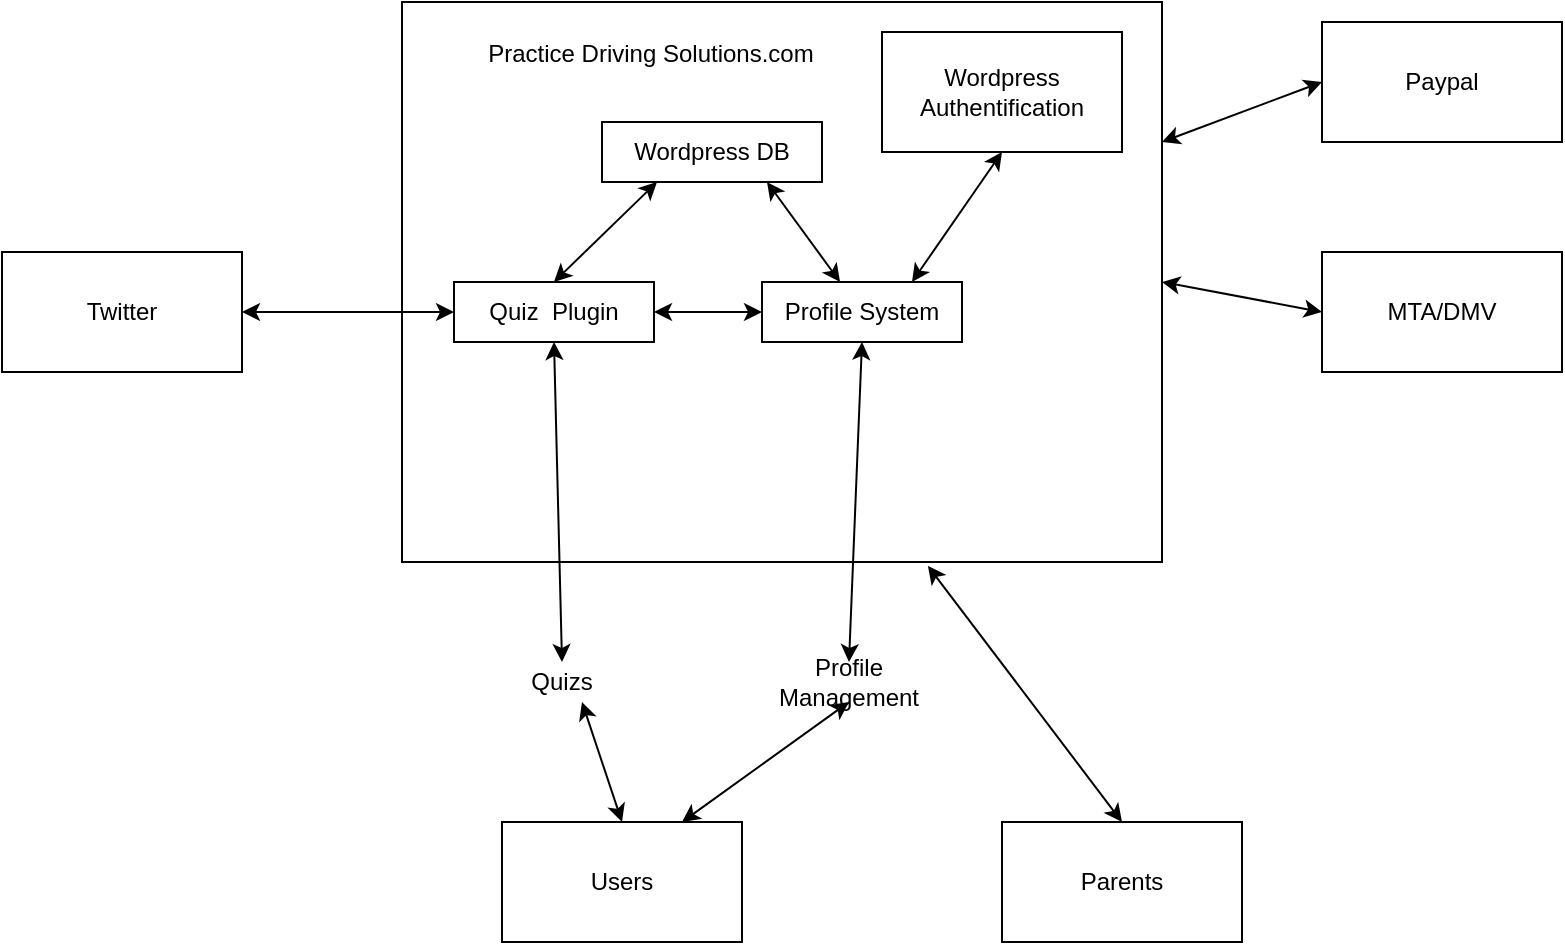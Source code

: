 <mxfile version="12.2.0" type="device" pages="1"><diagram id="YhmKF0I2kHTo_Qktv9gK" name="Page-1"><mxGraphModel dx="1102" dy="601" grid="1" gridSize="10" guides="1" tooltips="1" connect="1" arrows="1" fold="1" page="1" pageScale="1" pageWidth="850" pageHeight="1100" math="0" shadow="0"><root><mxCell id="0"/><mxCell id="1" parent="0"/><mxCell id="VwQB285NmW2SmXVFmfXD-6" value="" style="group" vertex="1" connectable="0" parent="1"><mxGeometry x="210" y="40" width="380" height="280" as="geometry"/></mxCell><mxCell id="VwQB285NmW2SmXVFmfXD-1" value="" style="rounded=0;whiteSpace=wrap;html=1;labelPosition=center;verticalLabelPosition=middle;align=center;verticalAlign=middle;horizontal=1;fillColor=none;" vertex="1" parent="VwQB285NmW2SmXVFmfXD-6"><mxGeometry width="380" height="280" as="geometry"/></mxCell><mxCell id="VwQB285NmW2SmXVFmfXD-5" value="&lt;div&gt;Practice Driving Solutions.com&lt;/div&gt;" style="text;html=1;strokeColor=none;fillColor=none;align=center;verticalAlign=middle;whiteSpace=wrap;rounded=0;" vertex="1" parent="VwQB285NmW2SmXVFmfXD-6"><mxGeometry x="26.207" y="25.455" width="196.552" as="geometry"/></mxCell><mxCell id="VwQB285NmW2SmXVFmfXD-7" value="Wordpress DB" style="rounded=0;whiteSpace=wrap;html=1;fillColor=none;" vertex="1" parent="VwQB285NmW2SmXVFmfXD-6"><mxGeometry x="100" y="60" width="110" height="30" as="geometry"/></mxCell><mxCell id="VwQB285NmW2SmXVFmfXD-8" value="Quiz&amp;nbsp; Plugin" style="rounded=0;whiteSpace=wrap;html=1;fillColor=none;" vertex="1" parent="VwQB285NmW2SmXVFmfXD-6"><mxGeometry x="26" y="140" width="100" height="30" as="geometry"/></mxCell><mxCell id="VwQB285NmW2SmXVFmfXD-9" value="Profile System" style="rounded=0;whiteSpace=wrap;html=1;fillColor=none;" vertex="1" parent="VwQB285NmW2SmXVFmfXD-6"><mxGeometry x="180" y="140" width="100" height="30" as="geometry"/></mxCell><mxCell id="VwQB285NmW2SmXVFmfXD-18" value="" style="endArrow=classic;startArrow=classic;html=1;entryX=0.25;entryY=1;entryDx=0;entryDy=0;exitX=0.5;exitY=0;exitDx=0;exitDy=0;" edge="1" parent="VwQB285NmW2SmXVFmfXD-6" source="VwQB285NmW2SmXVFmfXD-8" target="VwQB285NmW2SmXVFmfXD-7"><mxGeometry width="50" height="50" relative="1" as="geometry"><mxPoint x="-200" y="350" as="sourcePoint"/><mxPoint x="-150" y="300" as="targetPoint"/></mxGeometry></mxCell><mxCell id="VwQB285NmW2SmXVFmfXD-19" value="" style="endArrow=classic;startArrow=classic;html=1;entryX=0.75;entryY=1;entryDx=0;entryDy=0;" edge="1" parent="VwQB285NmW2SmXVFmfXD-6" source="VwQB285NmW2SmXVFmfXD-9" target="VwQB285NmW2SmXVFmfXD-7"><mxGeometry width="50" height="50" relative="1" as="geometry"><mxPoint x="-200" y="350" as="sourcePoint"/><mxPoint x="-150" y="300" as="targetPoint"/></mxGeometry></mxCell><mxCell id="VwQB285NmW2SmXVFmfXD-20" value="" style="endArrow=classic;startArrow=classic;html=1;exitX=1;exitY=0.5;exitDx=0;exitDy=0;" edge="1" parent="VwQB285NmW2SmXVFmfXD-6" source="VwQB285NmW2SmXVFmfXD-8"><mxGeometry width="50" height="50" relative="1" as="geometry"><mxPoint x="10" y="410" as="sourcePoint"/><mxPoint x="180" y="155" as="targetPoint"/></mxGeometry></mxCell><mxCell id="VwQB285NmW2SmXVFmfXD-25" value="Wordpress Authentification" style="rounded=0;whiteSpace=wrap;html=1;fillColor=none;" vertex="1" parent="VwQB285NmW2SmXVFmfXD-6"><mxGeometry x="240" y="15" width="120" height="60" as="geometry"/></mxCell><mxCell id="VwQB285NmW2SmXVFmfXD-28" value="" style="endArrow=classic;startArrow=classic;html=1;entryX=0.5;entryY=1;entryDx=0;entryDy=0;exitX=0.75;exitY=0;exitDx=0;exitDy=0;" edge="1" parent="VwQB285NmW2SmXVFmfXD-6" source="VwQB285NmW2SmXVFmfXD-9" target="VwQB285NmW2SmXVFmfXD-25"><mxGeometry width="50" height="50" relative="1" as="geometry"><mxPoint x="280" y="260" as="sourcePoint"/><mxPoint x="330" y="210" as="targetPoint"/></mxGeometry></mxCell><mxCell id="VwQB285NmW2SmXVFmfXD-10" value="Paypal" style="rounded=0;whiteSpace=wrap;html=1;fillColor=none;" vertex="1" parent="1"><mxGeometry x="670" y="50" width="120" height="60" as="geometry"/></mxCell><mxCell id="VwQB285NmW2SmXVFmfXD-11" value="" style="endArrow=classic;startArrow=classic;html=1;exitX=1;exitY=0.25;exitDx=0;exitDy=0;entryX=0;entryY=0.5;entryDx=0;entryDy=0;" edge="1" parent="1" source="VwQB285NmW2SmXVFmfXD-1" target="VwQB285NmW2SmXVFmfXD-10"><mxGeometry width="50" height="50" relative="1" as="geometry"><mxPoint x="690" y="390" as="sourcePoint"/><mxPoint x="740" y="340" as="targetPoint"/></mxGeometry></mxCell><mxCell id="VwQB285NmW2SmXVFmfXD-12" value="MTA/DMV" style="rounded=0;whiteSpace=wrap;html=1;fillColor=none;" vertex="1" parent="1"><mxGeometry x="670" y="165" width="120" height="60" as="geometry"/></mxCell><mxCell id="VwQB285NmW2SmXVFmfXD-13" value="" style="endArrow=classic;startArrow=classic;html=1;entryX=0;entryY=0.5;entryDx=0;entryDy=0;" edge="1" parent="1" target="VwQB285NmW2SmXVFmfXD-12"><mxGeometry width="50" height="50" relative="1" as="geometry"><mxPoint x="590" y="180" as="sourcePoint"/><mxPoint x="220" y="350" as="targetPoint"/></mxGeometry></mxCell><mxCell id="VwQB285NmW2SmXVFmfXD-15" value="Twitter" style="rounded=0;whiteSpace=wrap;html=1;fillColor=none;" vertex="1" parent="1"><mxGeometry x="10" y="165" width="120" height="60" as="geometry"/></mxCell><mxCell id="VwQB285NmW2SmXVFmfXD-16" value="" style="endArrow=classic;startArrow=classic;html=1;entryX=0;entryY=0.5;entryDx=0;entryDy=0;exitX=1;exitY=0.5;exitDx=0;exitDy=0;" edge="1" parent="1" source="VwQB285NmW2SmXVFmfXD-15" target="VwQB285NmW2SmXVFmfXD-8"><mxGeometry width="50" height="50" relative="1" as="geometry"><mxPoint x="80" y="380" as="sourcePoint"/><mxPoint x="130" y="330" as="targetPoint"/></mxGeometry></mxCell><mxCell id="VwQB285NmW2SmXVFmfXD-21" value="Users" style="rounded=0;whiteSpace=wrap;html=1;fillColor=none;" vertex="1" parent="1"><mxGeometry x="260" y="450" width="120" height="60" as="geometry"/></mxCell><mxCell id="VwQB285NmW2SmXVFmfXD-22" value="Parents" style="rounded=0;whiteSpace=wrap;html=1;fillColor=none;" vertex="1" parent="1"><mxGeometry x="510" y="450" width="120" height="60" as="geometry"/></mxCell><mxCell id="VwQB285NmW2SmXVFmfXD-23" value="Quizs" style="text;html=1;strokeColor=none;fillColor=none;align=center;verticalAlign=middle;whiteSpace=wrap;rounded=0;" vertex="1" parent="1"><mxGeometry x="270" y="370" width="40" height="20" as="geometry"/></mxCell><mxCell id="VwQB285NmW2SmXVFmfXD-24" value="Profile Management" style="text;html=1;strokeColor=none;fillColor=none;align=center;verticalAlign=middle;whiteSpace=wrap;rounded=0;" vertex="1" parent="1"><mxGeometry x="390" y="370" width="87" height="20" as="geometry"/></mxCell><mxCell id="VwQB285NmW2SmXVFmfXD-26" value="" style="endArrow=classic;startArrow=classic;html=1;exitX=0.5;exitY=1;exitDx=0;exitDy=0;entryX=0.5;entryY=0;entryDx=0;entryDy=0;" edge="1" parent="1" source="VwQB285NmW2SmXVFmfXD-8" target="VwQB285NmW2SmXVFmfXD-23"><mxGeometry width="50" height="50" relative="1" as="geometry"><mxPoint x="286" y="260" as="sourcePoint"/><mxPoint x="316" y="370" as="targetPoint"/></mxGeometry></mxCell><mxCell id="VwQB285NmW2SmXVFmfXD-27" value="" style="endArrow=classic;startArrow=classic;html=1;entryX=0.75;entryY=1;entryDx=0;entryDy=0;exitX=0.5;exitY=0;exitDx=0;exitDy=0;" edge="1" parent="1" source="VwQB285NmW2SmXVFmfXD-21" target="VwQB285NmW2SmXVFmfXD-23"><mxGeometry width="50" height="50" relative="1" as="geometry"><mxPoint x="30" y="410" as="sourcePoint"/><mxPoint x="80" y="360" as="targetPoint"/></mxGeometry></mxCell><mxCell id="VwQB285NmW2SmXVFmfXD-29" value="" style="endArrow=classic;startArrow=classic;html=1;entryX=0.5;entryY=1;entryDx=0;entryDy=0;exitX=0.5;exitY=0;exitDx=0;exitDy=0;" edge="1" parent="1" source="VwQB285NmW2SmXVFmfXD-24" target="VwQB285NmW2SmXVFmfXD-9"><mxGeometry width="50" height="50" relative="1" as="geometry"><mxPoint x="430" y="280" as="sourcePoint"/><mxPoint x="480" y="230" as="targetPoint"/></mxGeometry></mxCell><mxCell id="VwQB285NmW2SmXVFmfXD-30" value="" style="endArrow=classic;startArrow=classic;html=1;entryX=0.5;entryY=1;entryDx=0;entryDy=0;exitX=0.75;exitY=0;exitDx=0;exitDy=0;" edge="1" parent="1" source="VwQB285NmW2SmXVFmfXD-21" target="VwQB285NmW2SmXVFmfXD-24"><mxGeometry width="50" height="50" relative="1" as="geometry"><mxPoint x="420" y="490" as="sourcePoint"/><mxPoint x="470" y="440" as="targetPoint"/></mxGeometry></mxCell><mxCell id="VwQB285NmW2SmXVFmfXD-33" value="" style="endArrow=classic;startArrow=classic;html=1;entryX=0.692;entryY=1.007;entryDx=0;entryDy=0;entryPerimeter=0;exitX=0.5;exitY=0;exitDx=0;exitDy=0;" edge="1" parent="1" source="VwQB285NmW2SmXVFmfXD-22" target="VwQB285NmW2SmXVFmfXD-1"><mxGeometry width="50" height="50" relative="1" as="geometry"><mxPoint x="500" y="390" as="sourcePoint"/><mxPoint x="550" y="340" as="targetPoint"/></mxGeometry></mxCell></root></mxGraphModel></diagram></mxfile>
